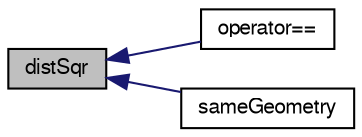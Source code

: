 digraph "distSqr"
{
  bgcolor="transparent";
  edge [fontname="FreeSans",fontsize="10",labelfontname="FreeSans",labelfontsize="10"];
  node [fontname="FreeSans",fontsize="10",shape=record];
  rankdir="LR";
  Node1 [label="distSqr",height=0.2,width=0.4,color="black", fillcolor="grey75", style="filled" fontcolor="black"];
  Node1 -> Node2 [dir="back",color="midnightblue",fontsize="10",style="solid",fontname="FreeSans"];
  Node2 [label="operator==",height=0.2,width=0.4,color="black",URL="$a00687.html#a3e643ffe42f858284d5c1de36d16e837"];
  Node1 -> Node3 [dir="back",color="midnightblue",fontsize="10",style="solid",fontname="FreeSans"];
  Node3 [label="sameGeometry",height=0.2,width=0.4,color="black",URL="$a00687.html#acbc99699ccff9e65002c19bc8b17513c",tooltip="Check for identical geometrical data. Used for cyclics checking. "];
}
